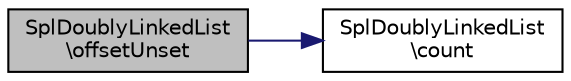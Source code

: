 digraph "SplDoublyLinkedList\offsetUnset"
{
  edge [fontname="Helvetica",fontsize="10",labelfontname="Helvetica",labelfontsize="10"];
  node [fontname="Helvetica",fontsize="10",shape=record];
  rankdir="LR";
  Node1 [label="SplDoublyLinkedList\l\\offsetUnset",height=0.2,width=0.4,color="black", fillcolor="grey75", style="filled" fontcolor="black"];
  Node1 -> Node2 [color="midnightblue",fontsize="10",style="solid",fontname="Helvetica"];
  Node2 [label="SplDoublyLinkedList\l\\count",height=0.2,width=0.4,color="black", fillcolor="white", style="filled",URL="$classSplDoublyLinkedList.html#a3b8e09cb22406e1d93769ec8b34facbe"];
}
